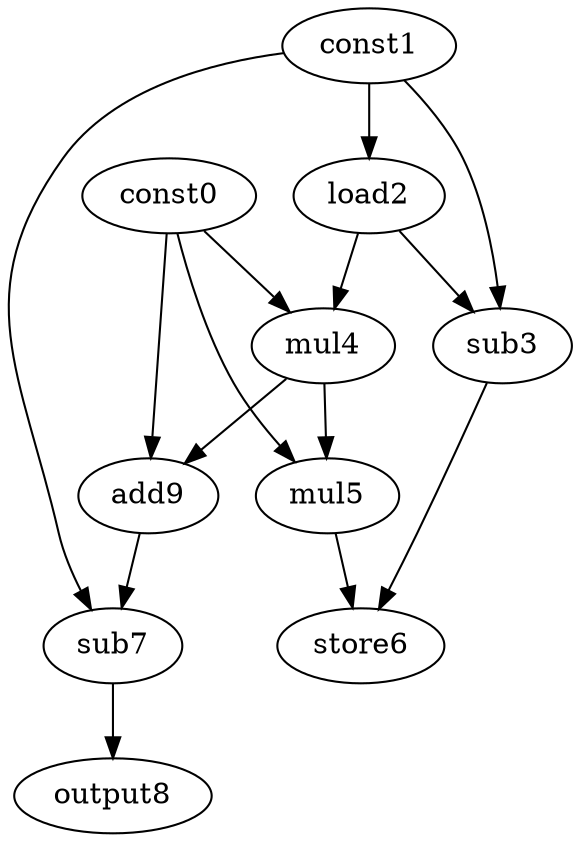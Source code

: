 digraph G { 
const0[opcode=const]; 
const1[opcode=const]; 
load2[opcode=load]; 
sub3[opcode=sub]; 
mul4[opcode=mul]; 
mul5[opcode=mul]; 
store6[opcode=store]; 
sub7[opcode=sub]; 
output8[opcode=output]; 
add9[opcode=add]; 
const1->load2[operand=0];
const1->sub3[operand=0];
load2->sub3[operand=1];
const0->mul4[operand=0];
load2->mul4[operand=1];
const0->mul5[operand=0];
mul4->mul5[operand=1];
const0->add9[operand=0];
mul4->add9[operand=1];
sub3->store6[operand=0];
mul5->store6[operand=1];
add9->sub7[operand=0];
const1->sub7[operand=1];
sub7->output8[operand=0];
}
